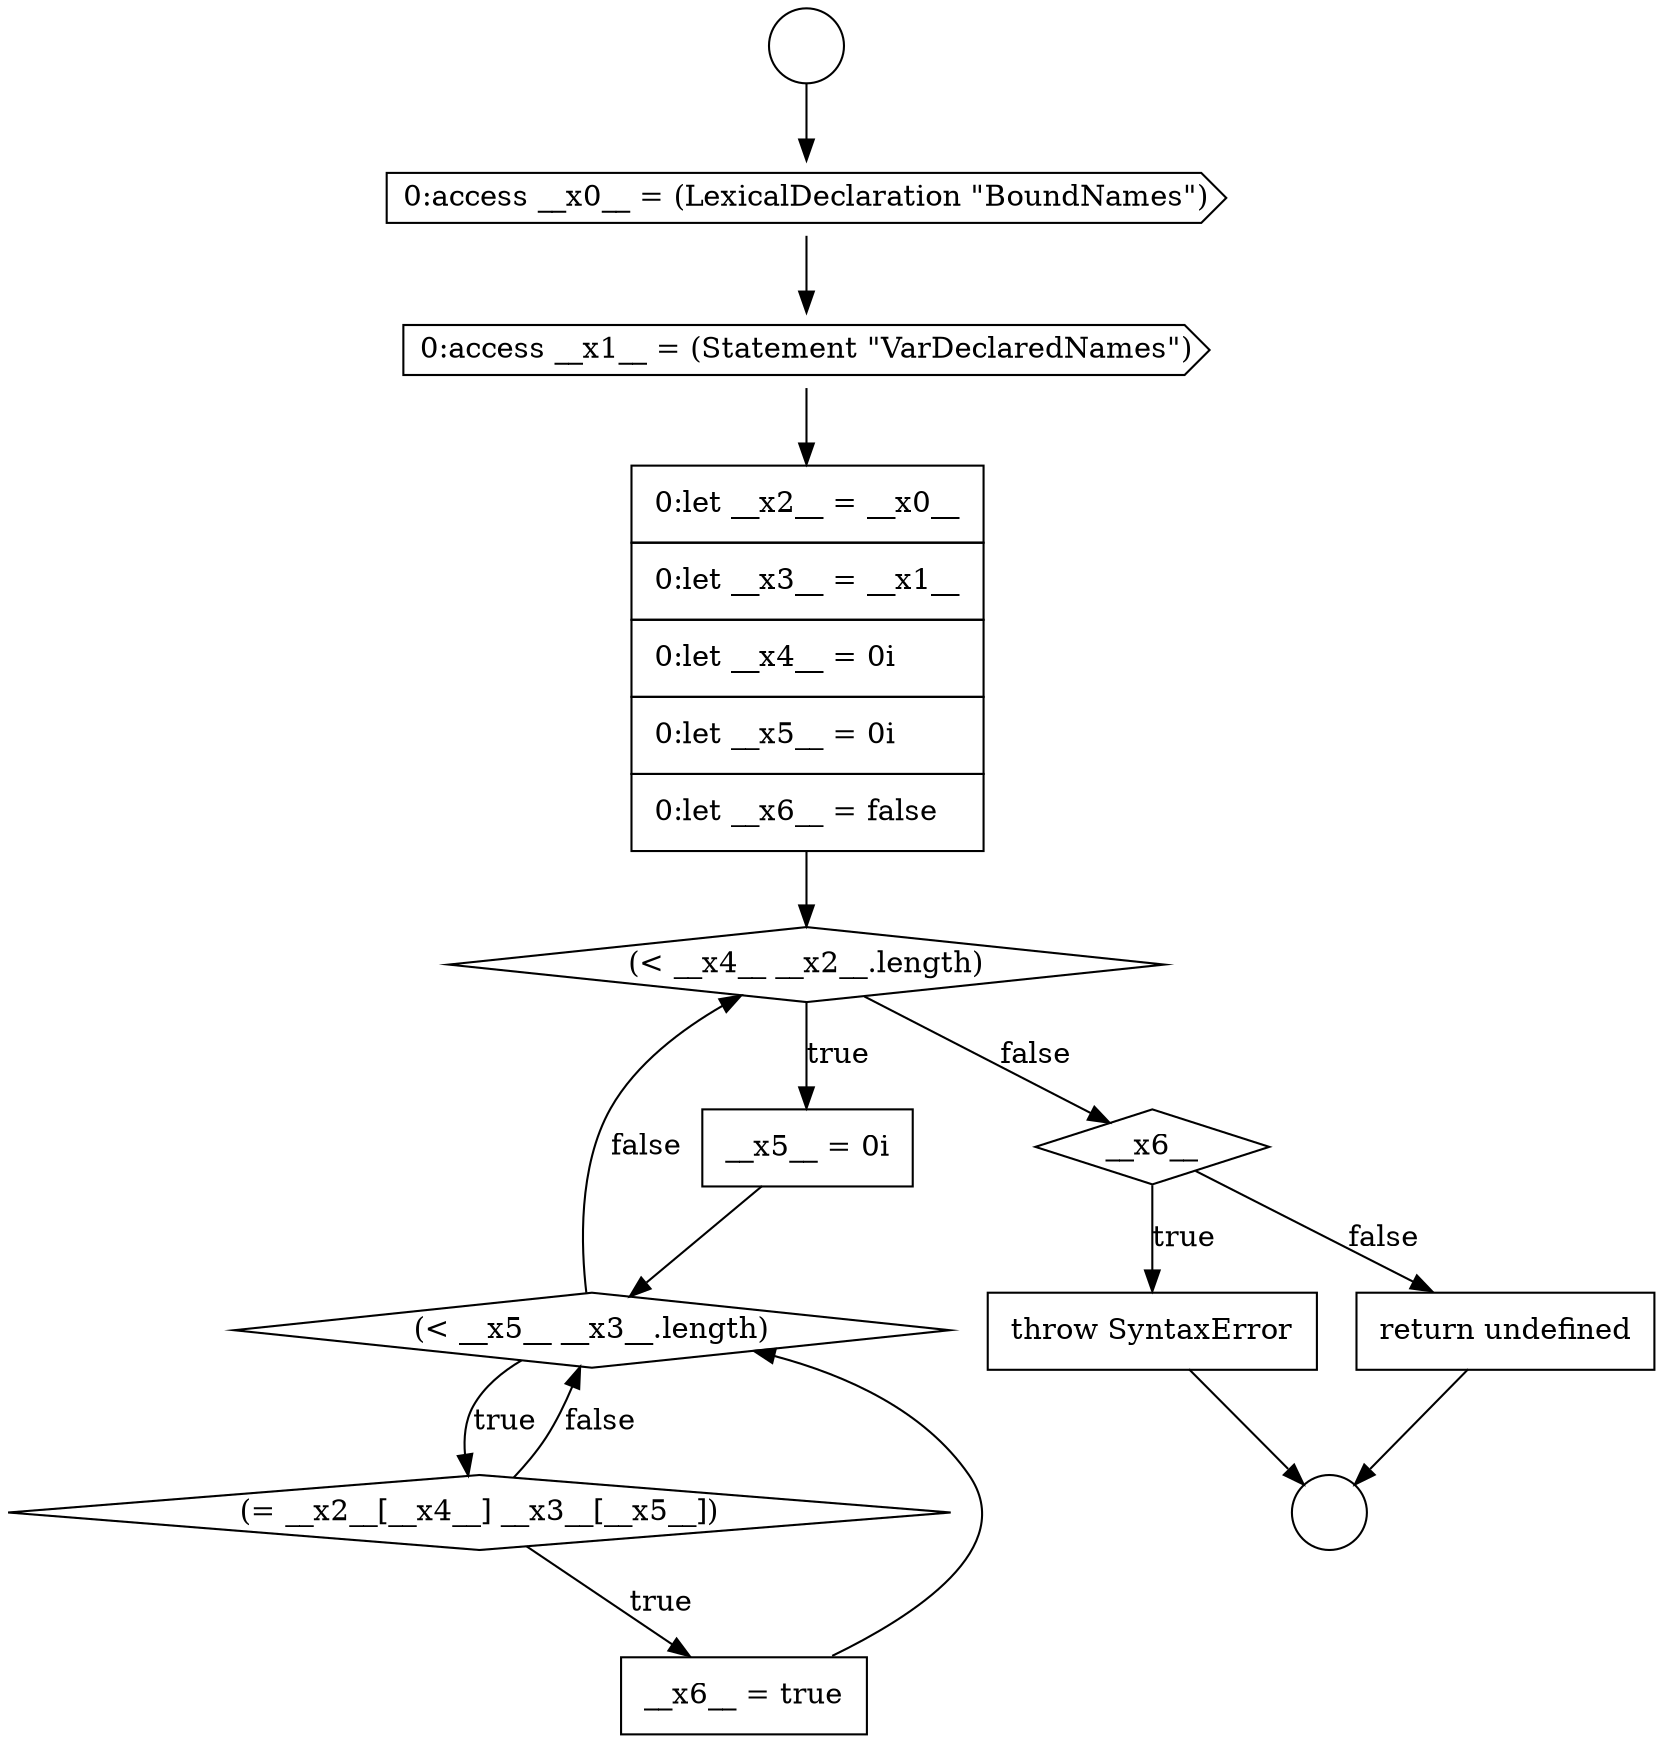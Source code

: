 digraph {
  node17498 [shape=cds, label=<<font color="black">0:access __x0__ = (LexicalDeclaration &quot;BoundNames&quot;)</font>> color="black" fillcolor="white" style=filled]
  node17503 [shape=diamond, label=<<font color="black">(&lt; __x5__ __x3__.length)</font>> color="black" fillcolor="white" style=filled]
  node17499 [shape=cds, label=<<font color="black">0:access __x1__ = (Statement &quot;VarDeclaredNames&quot;)</font>> color="black" fillcolor="white" style=filled]
  node17504 [shape=diamond, label=<<font color="black">(= __x2__[__x4__] __x3__[__x5__])</font>> color="black" fillcolor="white" style=filled]
  node17500 [shape=none, margin=0, label=<<font color="black">
    <table border="0" cellborder="1" cellspacing="0" cellpadding="10">
      <tr><td align="left">0:let __x2__ = __x0__</td></tr>
      <tr><td align="left">0:let __x3__ = __x1__</td></tr>
      <tr><td align="left">0:let __x4__ = 0i</td></tr>
      <tr><td align="left">0:let __x5__ = 0i</td></tr>
      <tr><td align="left">0:let __x6__ = false</td></tr>
    </table>
  </font>> color="black" fillcolor="white" style=filled]
  node17497 [shape=circle label=" " color="black" fillcolor="white" style=filled]
  node17502 [shape=none, margin=0, label=<<font color="black">
    <table border="0" cellborder="1" cellspacing="0" cellpadding="10">
      <tr><td align="left">__x5__ = 0i</td></tr>
    </table>
  </font>> color="black" fillcolor="white" style=filled]
  node17507 [shape=none, margin=0, label=<<font color="black">
    <table border="0" cellborder="1" cellspacing="0" cellpadding="10">
      <tr><td align="left">throw SyntaxError</td></tr>
    </table>
  </font>> color="black" fillcolor="white" style=filled]
  node17505 [shape=none, margin=0, label=<<font color="black">
    <table border="0" cellborder="1" cellspacing="0" cellpadding="10">
      <tr><td align="left">__x6__ = true</td></tr>
    </table>
  </font>> color="black" fillcolor="white" style=filled]
  node17496 [shape=circle label=" " color="black" fillcolor="white" style=filled]
  node17501 [shape=diamond, label=<<font color="black">(&lt; __x4__ __x2__.length)</font>> color="black" fillcolor="white" style=filled]
  node17508 [shape=none, margin=0, label=<<font color="black">
    <table border="0" cellborder="1" cellspacing="0" cellpadding="10">
      <tr><td align="left">return undefined</td></tr>
    </table>
  </font>> color="black" fillcolor="white" style=filled]
  node17506 [shape=diamond, label=<<font color="black">__x6__</font>> color="black" fillcolor="white" style=filled]
  node17505 -> node17503 [ color="black"]
  node17504 -> node17505 [label=<<font color="black">true</font>> color="black"]
  node17504 -> node17503 [label=<<font color="black">false</font>> color="black"]
  node17502 -> node17503 [ color="black"]
  node17501 -> node17502 [label=<<font color="black">true</font>> color="black"]
  node17501 -> node17506 [label=<<font color="black">false</font>> color="black"]
  node17499 -> node17500 [ color="black"]
  node17500 -> node17501 [ color="black"]
  node17496 -> node17498 [ color="black"]
  node17498 -> node17499 [ color="black"]
  node17506 -> node17507 [label=<<font color="black">true</font>> color="black"]
  node17506 -> node17508 [label=<<font color="black">false</font>> color="black"]
  node17503 -> node17504 [label=<<font color="black">true</font>> color="black"]
  node17503 -> node17501 [label=<<font color="black">false</font>> color="black"]
  node17507 -> node17497 [ color="black"]
  node17508 -> node17497 [ color="black"]
}
